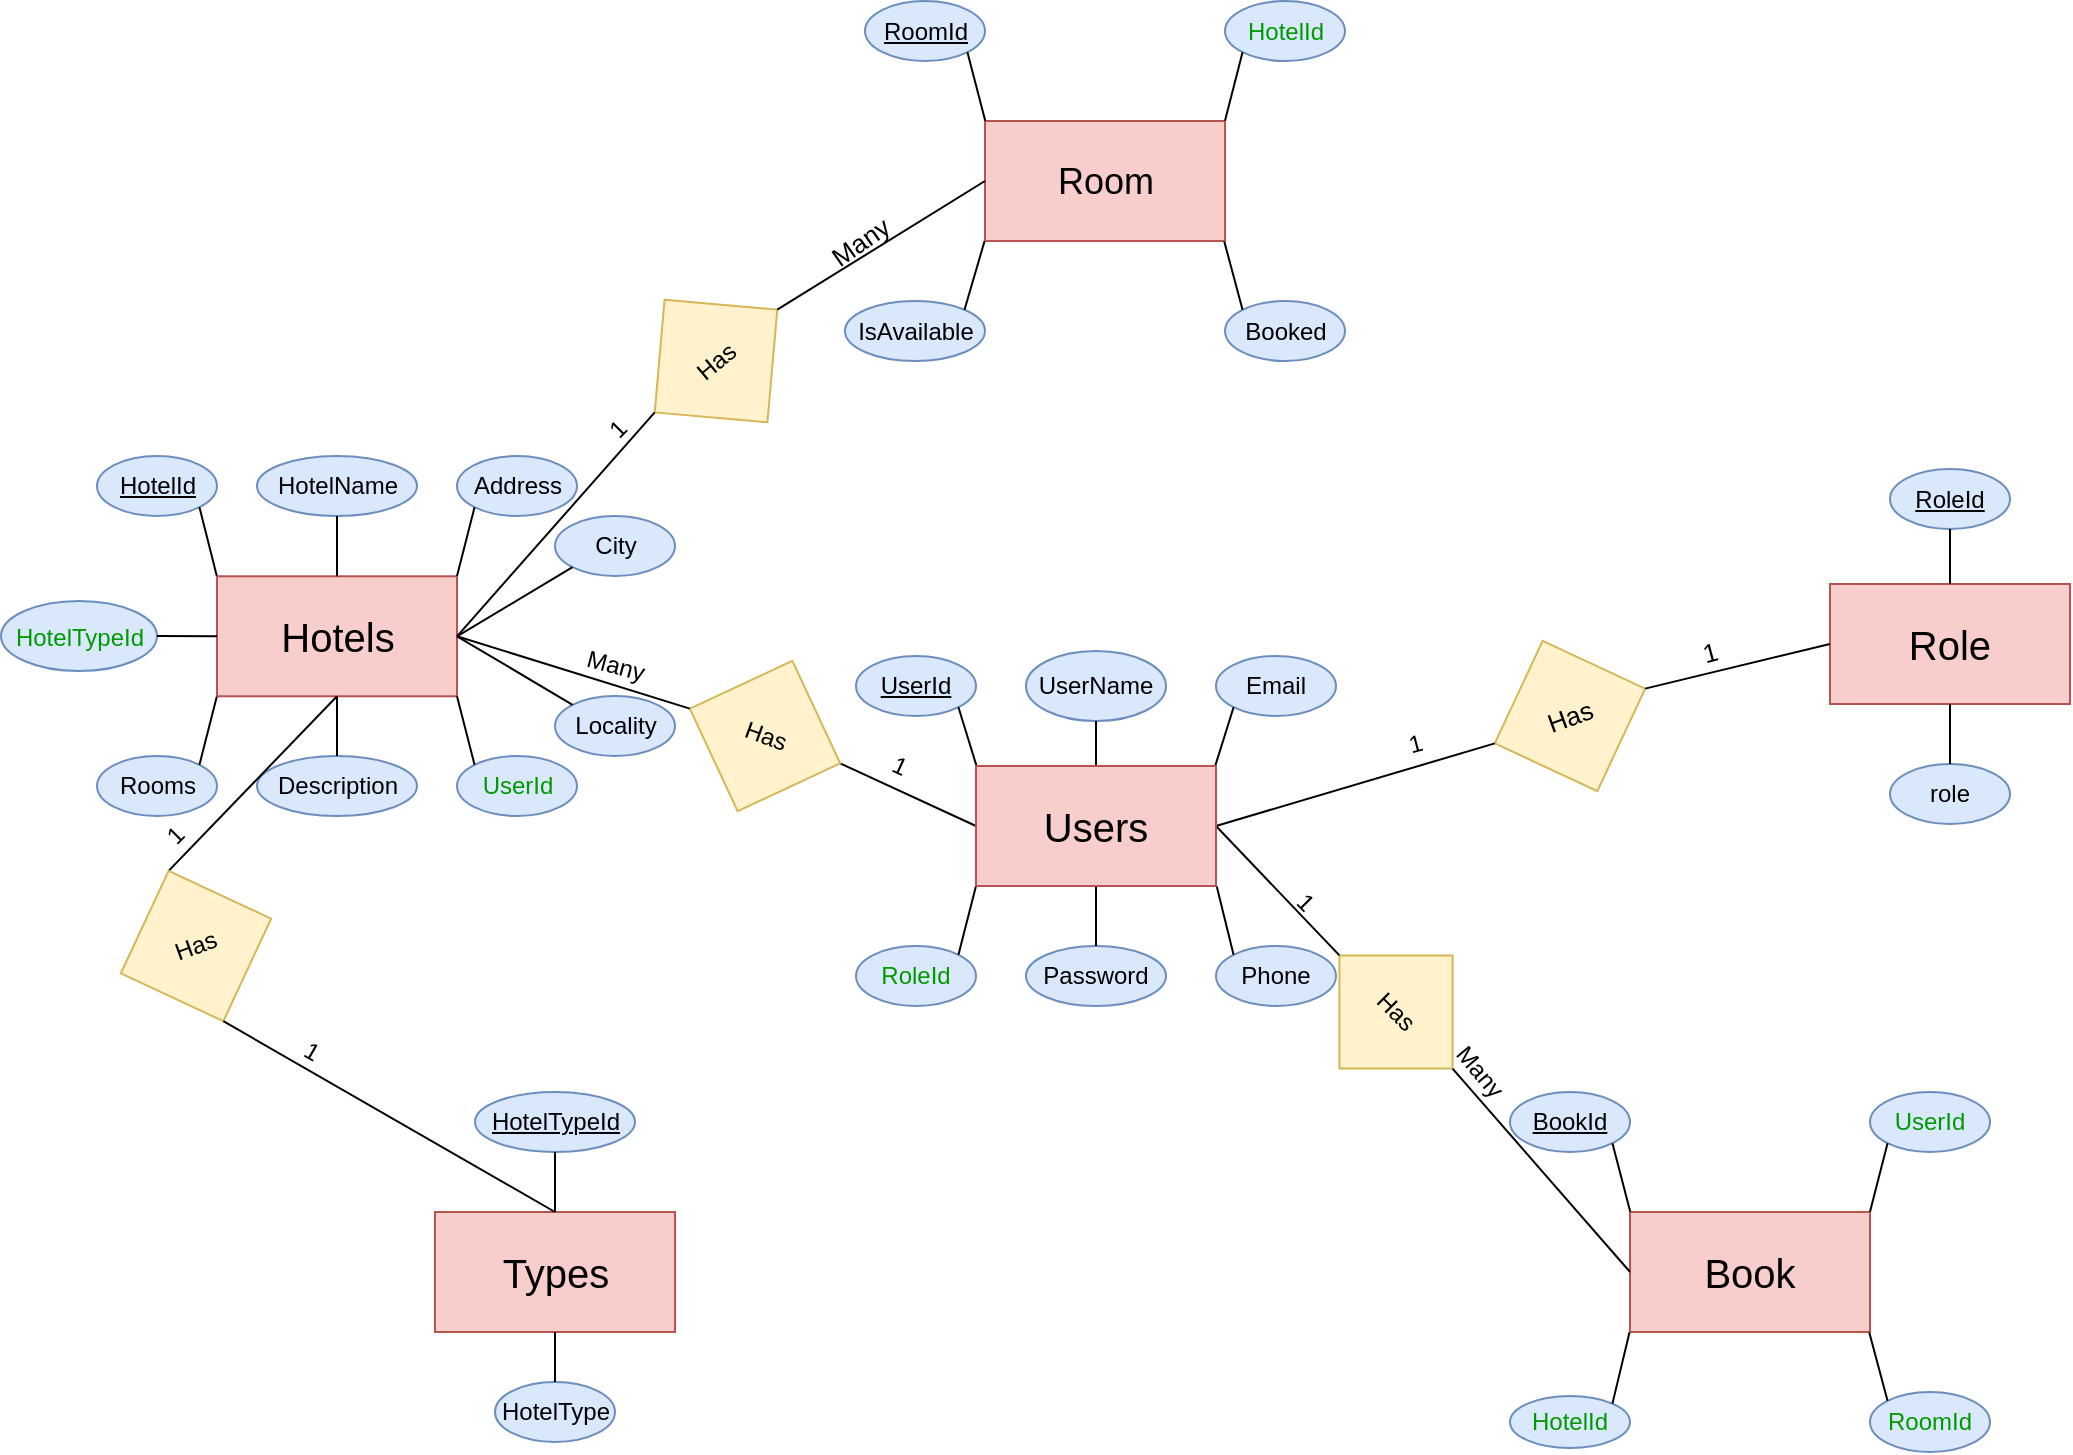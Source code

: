 <mxfile version="11.1.4" type="device"><diagram name="Page-1" id="74e2e168-ea6b-b213-b513-2b3c1d86103e"><mxGraphModel dx="868" dy="481" grid="1" gridSize="10" guides="1" tooltips="1" connect="1" arrows="0" fold="1" page="1" pageScale="1" pageWidth="1100" pageHeight="850" background="#ffffff" math="0" shadow="0"><root><mxCell id="0"/><mxCell id="1" parent="0"/><mxCell id="2URnuR5h8eVUcRJ4UGaH-29" value="&lt;u&gt;RoleId&lt;/u&gt;" style="ellipse;whiteSpace=wrap;html=1;fillColor=#dae8fc;strokeColor=#6c8ebf;" parent="1" vertex="1"><mxGeometry x="947" y="313.5" width="60" height="30" as="geometry"/></mxCell><mxCell id="2URnuR5h8eVUcRJ4UGaH-31" value="role" style="ellipse;whiteSpace=wrap;html=1;fillColor=#dae8fc;strokeColor=#6c8ebf;" parent="1" vertex="1"><mxGeometry x="947" y="461" width="60" height="30" as="geometry"/></mxCell><mxCell id="2URnuR5h8eVUcRJ4UGaH-25" value="&lt;font style=&quot;font-size: 20px&quot;&gt;Role&lt;/font&gt;" style="rounded=0;whiteSpace=wrap;html=1;fontSize=14;fillColor=#f8cecc;strokeColor=#b85450;" parent="1" vertex="1"><mxGeometry x="917" y="371" width="120" height="60" as="geometry"/></mxCell><mxCell id="2URnuR5h8eVUcRJ4UGaH-113" value="Has" style="rhombus;whiteSpace=wrap;html=1;fontSize=13;rotation=-20;fillColor=#fff2cc;strokeColor=#d6b656;" parent="1" vertex="1"><mxGeometry x="747" y="397" width="80" height="80" as="geometry"/></mxCell><mxCell id="2URnuR5h8eVUcRJ4UGaH-8" value="&lt;font color=&quot;#009900&quot;&gt;RoleId&lt;/font&gt;" style="ellipse;whiteSpace=wrap;html=1;fillColor=#dae8fc;strokeColor=#6c8ebf;" parent="1" vertex="1"><mxGeometry x="430" y="552" width="60" height="30" as="geometry"/></mxCell><mxCell id="2URnuR5h8eVUcRJ4UGaH-2" value="&lt;u&gt;UserId&lt;/u&gt;" style="ellipse;whiteSpace=wrap;html=1;fillColor=#dae8fc;strokeColor=#6c8ebf;" parent="1" vertex="1"><mxGeometry x="430" y="407" width="60" height="30" as="geometry"/></mxCell><mxCell id="2URnuR5h8eVUcRJ4UGaH-5" value="UserName" style="ellipse;whiteSpace=wrap;html=1;fillColor=#dae8fc;strokeColor=#6c8ebf;" parent="1" vertex="1"><mxGeometry x="515" y="404.5" width="70" height="35" as="geometry"/></mxCell><mxCell id="2URnuR5h8eVUcRJ4UGaH-6" value="Email" style="ellipse;whiteSpace=wrap;html=1;fillColor=#dae8fc;strokeColor=#6c8ebf;" parent="1" vertex="1"><mxGeometry x="610" y="407" width="60" height="30" as="geometry"/></mxCell><mxCell id="2URnuR5h8eVUcRJ4UGaH-9" value="Phone" style="ellipse;whiteSpace=wrap;html=1;fillColor=#dae8fc;strokeColor=#6c8ebf;" parent="1" vertex="1"><mxGeometry x="610" y="552" width="60" height="30" as="geometry"/></mxCell><mxCell id="s36ZDIVYTtKbGof1_h8k-10" value="Has" style="rhombus;whiteSpace=wrap;html=1;rotation=45;fillColor=#fff2cc;strokeColor=#d6b656;" vertex="1" parent="1"><mxGeometry x="660" y="545" width="80" height="80" as="geometry"/></mxCell><mxCell id="2URnuR5h8eVUcRJ4UGaH-88" value="&lt;u&gt;RoomId&lt;/u&gt;" style="ellipse;whiteSpace=wrap;html=1;fillColor=#dae8fc;strokeColor=#6c8ebf;" parent="1" vertex="1"><mxGeometry x="434.5" y="79.5" width="60" height="30" as="geometry"/></mxCell><mxCell id="2URnuR5h8eVUcRJ4UGaH-86" value="&lt;font color=&quot;#009900&quot;&gt;HotelId&lt;/font&gt;" style="ellipse;whiteSpace=wrap;html=1;fillColor=#dae8fc;strokeColor=#6c8ebf;" parent="1" vertex="1"><mxGeometry x="614.5" y="79.5" width="60" height="30" as="geometry"/></mxCell><mxCell id="2URnuR5h8eVUcRJ4UGaH-90" value="Booked" style="ellipse;whiteSpace=wrap;html=1;fillColor=#dae8fc;strokeColor=#6c8ebf;" parent="1" vertex="1"><mxGeometry x="614.5" y="229.5" width="60" height="30" as="geometry"/></mxCell><mxCell id="2URnuR5h8eVUcRJ4UGaH-84" value="&lt;font style=&quot;font-size: 18px&quot;&gt;Room&lt;/font&gt;" style="rounded=0;whiteSpace=wrap;html=1;fontSize=13;fillColor=#f8cecc;strokeColor=#b85450;" parent="1" vertex="1"><mxGeometry x="494.5" y="139.5" width="120" height="60" as="geometry"/></mxCell><mxCell id="s36ZDIVYTtKbGof1_h8k-29" value="Has" style="rhombus;whiteSpace=wrap;html=1;rotation=-40;fillColor=#fff2cc;strokeColor=#d6b656;" vertex="1" parent="1"><mxGeometry x="320" y="219.5" width="80" height="80" as="geometry"/></mxCell><mxCell id="2URnuR5h8eVUcRJ4UGaH-7" value="Password" style="ellipse;whiteSpace=wrap;html=1;fillColor=#dae8fc;strokeColor=#6c8ebf;" parent="1" vertex="1"><mxGeometry x="515" y="552" width="70" height="30" as="geometry"/></mxCell><mxCell id="2URnuR5h8eVUcRJ4UGaH-30" value="&lt;u&gt;HotelId&lt;/u&gt;" style="ellipse;whiteSpace=wrap;html=1;fillColor=#dae8fc;strokeColor=#6c8ebf;" parent="1" vertex="1"><mxGeometry x="50.5" y="307" width="60" height="30" as="geometry"/></mxCell><mxCell id="2URnuR5h8eVUcRJ4UGaH-40" value="" style="endArrow=none;html=1;fontSize=14;entryX=1;entryY=1;entryDx=0;entryDy=0;exitX=0.002;exitY=-0.002;exitDx=0;exitDy=0;exitPerimeter=0;" parent="1" source="2URnuR5h8eVUcRJ4UGaH-1" target="2URnuR5h8eVUcRJ4UGaH-2" edge="1"><mxGeometry width="50" height="50" relative="1" as="geometry"><mxPoint x="480" y="462" as="sourcePoint"/><mxPoint x="460" y="432" as="targetPoint"/></mxGeometry></mxCell><mxCell id="2URnuR5h8eVUcRJ4UGaH-41" value="" style="endArrow=none;html=1;fontSize=14;entryX=0.5;entryY=1;entryDx=0;entryDy=0;exitX=0.5;exitY=0;exitDx=0;exitDy=0;" parent="1" source="2URnuR5h8eVUcRJ4UGaH-1" target="2URnuR5h8eVUcRJ4UGaH-5" edge="1"><mxGeometry width="50" height="50" relative="1" as="geometry"><mxPoint x="552" y="460" as="sourcePoint"/><mxPoint x="540" y="432" as="targetPoint"/></mxGeometry></mxCell><mxCell id="2URnuR5h8eVUcRJ4UGaH-44" value="" style="endArrow=none;html=1;fontSize=14;exitX=0.997;exitY=-0.002;exitDx=0;exitDy=0;exitPerimeter=0;entryX=0;entryY=1;entryDx=0;entryDy=0;" parent="1" source="2URnuR5h8eVUcRJ4UGaH-1" target="2URnuR5h8eVUcRJ4UGaH-6" edge="1"><mxGeometry width="50" height="50" relative="1" as="geometry"><mxPoint x="592" y="450" as="sourcePoint"/><mxPoint x="580" y="422" as="targetPoint"/></mxGeometry></mxCell><mxCell id="2URnuR5h8eVUcRJ4UGaH-45" value="" style="endArrow=none;html=1;fontSize=14;entryX=0;entryY=1.001;entryDx=0;entryDy=0;entryPerimeter=0;exitX=1;exitY=0;exitDx=0;exitDy=0;" parent="1" source="2URnuR5h8eVUcRJ4UGaH-8" target="2URnuR5h8eVUcRJ4UGaH-1" edge="1"><mxGeometry width="50" height="50" relative="1" as="geometry"><mxPoint x="472" y="550" as="sourcePoint"/><mxPoint x="460" y="522" as="targetPoint"/></mxGeometry></mxCell><mxCell id="2URnuR5h8eVUcRJ4UGaH-46" value="" style="endArrow=none;html=1;fontSize=14;entryX=0.5;entryY=1;entryDx=0;entryDy=0;exitX=0.5;exitY=0;exitDx=0;exitDy=0;" parent="1" source="2URnuR5h8eVUcRJ4UGaH-7" target="2URnuR5h8eVUcRJ4UGaH-1" edge="1"><mxGeometry width="50" height="50" relative="1" as="geometry"><mxPoint x="531.44" y="553.71" as="sourcePoint"/><mxPoint x="548.3" y="521.76" as="targetPoint"/></mxGeometry></mxCell><mxCell id="2URnuR5h8eVUcRJ4UGaH-47" value="" style="endArrow=none;html=1;fontSize=14;entryX=1.003;entryY=1.002;entryDx=0;entryDy=0;exitX=0;exitY=0;exitDx=0;exitDy=0;entryPerimeter=0;" parent="1" source="2URnuR5h8eVUcRJ4UGaH-9" target="2URnuR5h8eVUcRJ4UGaH-1" edge="1"><mxGeometry width="50" height="50" relative="1" as="geometry"><mxPoint x="600" y="552" as="sourcePoint"/><mxPoint x="600" y="522" as="targetPoint"/></mxGeometry></mxCell><mxCell id="2URnuR5h8eVUcRJ4UGaH-48" value="" style="endArrow=none;html=1;fontSize=14;entryX=0.5;entryY=0;entryDx=0;entryDy=0;exitX=0.5;exitY=1;exitDx=0;exitDy=0;" parent="1" source="2URnuR5h8eVUcRJ4UGaH-29" target="2URnuR5h8eVUcRJ4UGaH-25" edge="1"><mxGeometry width="50" height="50" relative="1" as="geometry"><mxPoint x="917" y="351" as="sourcePoint"/><mxPoint x="917" y="376" as="targetPoint"/></mxGeometry></mxCell><mxCell id="2URnuR5h8eVUcRJ4UGaH-49" value="" style="endArrow=none;html=1;fontSize=14;exitX=0.5;exitY=1;exitDx=0;exitDy=0;entryX=0.5;entryY=0;entryDx=0;entryDy=0;" parent="1" source="2URnuR5h8eVUcRJ4UGaH-25" target="2URnuR5h8eVUcRJ4UGaH-31" edge="1"><mxGeometry width="50" height="50" relative="1" as="geometry"><mxPoint x="1047" y="421" as="sourcePoint"/><mxPoint x="1097" y="371" as="targetPoint"/></mxGeometry></mxCell><mxCell id="2URnuR5h8eVUcRJ4UGaH-50" value="&lt;font style=&quot;font-size: 20px&quot;&gt;Hotels&lt;/font&gt;" style="rounded=0;whiteSpace=wrap;html=1;fontSize=14;fillColor=#f8cecc;strokeColor=#b85450;" parent="1" vertex="1"><mxGeometry x="110.5" y="367.143" width="120" height="60" as="geometry"/></mxCell><mxCell id="2URnuR5h8eVUcRJ4UGaH-54" value="Rooms" style="ellipse;whiteSpace=wrap;html=1;fillColor=#dae8fc;strokeColor=#6c8ebf;" parent="1" vertex="1"><mxGeometry x="50.5" y="457" width="60" height="30" as="geometry"/></mxCell><mxCell id="2URnuR5h8eVUcRJ4UGaH-55" value="Address" style="ellipse;whiteSpace=wrap;html=1;fillColor=#dae8fc;strokeColor=#6c8ebf;" parent="1" vertex="1"><mxGeometry x="230.5" y="307" width="60" height="30" as="geometry"/></mxCell><mxCell id="2URnuR5h8eVUcRJ4UGaH-56" value="HotelName" style="ellipse;whiteSpace=wrap;html=1;fillColor=#dae8fc;strokeColor=#6c8ebf;" parent="1" vertex="1"><mxGeometry x="130.5" y="307" width="80" height="30" as="geometry"/></mxCell><mxCell id="2URnuR5h8eVUcRJ4UGaH-57" value="&lt;font color=&quot;#009900&quot;&gt;UserId&lt;/font&gt;" style="ellipse;whiteSpace=wrap;html=1;fillColor=#dae8fc;strokeColor=#6c8ebf;" parent="1" vertex="1"><mxGeometry x="230.5" y="457" width="60" height="30" as="geometry"/></mxCell><mxCell id="2URnuR5h8eVUcRJ4UGaH-58" value="Description" style="ellipse;whiteSpace=wrap;html=1;fillColor=#dae8fc;strokeColor=#6c8ebf;" parent="1" vertex="1"><mxGeometry x="130.5" y="457" width="80" height="30" as="geometry"/></mxCell><mxCell id="2URnuR5h8eVUcRJ4UGaH-59" value="City" style="ellipse;whiteSpace=wrap;html=1;fillColor=#dae8fc;strokeColor=#6c8ebf;" parent="1" vertex="1"><mxGeometry x="279.5" y="337" width="60" height="30" as="geometry"/></mxCell><mxCell id="2URnuR5h8eVUcRJ4UGaH-60" value="&lt;font style=&quot;font-size: 12px&quot; color=&quot;#009900&quot;&gt;HotelTypeId&lt;/font&gt;" style="ellipse;whiteSpace=wrap;html=1;fontSize=13;fillColor=#dae8fc;strokeColor=#6c8ebf;" parent="1" vertex="1"><mxGeometry x="2.5" y="379.5" width="78" height="35" as="geometry"/></mxCell><mxCell id="2URnuR5h8eVUcRJ4UGaH-61" value="" style="endArrow=none;html=1;fontSize=18;exitX=-0.001;exitY=-0.004;exitDx=0;exitDy=0;exitPerimeter=0;entryX=1;entryY=1;entryDx=0;entryDy=0;" parent="1" source="2URnuR5h8eVUcRJ4UGaH-50" target="2URnuR5h8eVUcRJ4UGaH-30" edge="1"><mxGeometry width="50" height="50" relative="1" as="geometry"><mxPoint x="50.5" y="387" as="sourcePoint"/><mxPoint x="100.5" y="337" as="targetPoint"/></mxGeometry></mxCell><mxCell id="2URnuR5h8eVUcRJ4UGaH-62" value="" style="endArrow=none;html=1;fontSize=18;exitX=0.5;exitY=0;exitDx=0;exitDy=0;entryX=0.5;entryY=1;entryDx=0;entryDy=0;" parent="1" source="2URnuR5h8eVUcRJ4UGaH-50" target="2URnuR5h8eVUcRJ4UGaH-56" edge="1"><mxGeometry width="50" height="50" relative="1" as="geometry"><mxPoint x="180.38" y="366.903" as="sourcePoint"/><mxPoint x="165.5" y="335.47" as="targetPoint"/></mxGeometry></mxCell><mxCell id="2URnuR5h8eVUcRJ4UGaH-63" value="" style="endArrow=none;html=1;fontSize=18;exitX=0.5;exitY=0;exitDx=0;exitDy=0;entryX=0.5;entryY=1;entryDx=0;entryDy=0;" parent="1" source="2URnuR5h8eVUcRJ4UGaH-58" target="2URnuR5h8eVUcRJ4UGaH-50" edge="1"><mxGeometry width="50" height="50" relative="1" as="geometry"><mxPoint x="175.38" y="456.903" as="sourcePoint"/><mxPoint x="160.5" y="425.47" as="targetPoint"/></mxGeometry></mxCell><mxCell id="2URnuR5h8eVUcRJ4UGaH-64" value="" style="endArrow=none;html=1;fontSize=18;exitX=1;exitY=0;exitDx=0;exitDy=0;entryX=-0.001;entryY=1.003;entryDx=0;entryDy=0;entryPerimeter=0;" parent="1" source="2URnuR5h8eVUcRJ4UGaH-54" target="2URnuR5h8eVUcRJ4UGaH-50" edge="1"><mxGeometry width="50" height="50" relative="1" as="geometry"><mxPoint x="107.88" y="458.403" as="sourcePoint"/><mxPoint x="93" y="426.97" as="targetPoint"/></mxGeometry></mxCell><mxCell id="2URnuR5h8eVUcRJ4UGaH-65" value="" style="endArrow=none;html=1;fontSize=18;exitX=1;exitY=0.5;exitDx=0;exitDy=0;entryX=0;entryY=1;entryDx=0;entryDy=0;" parent="1" source="2URnuR5h8eVUcRJ4UGaH-50" target="2URnuR5h8eVUcRJ4UGaH-59" edge="1"><mxGeometry width="50" height="50" relative="1" as="geometry"><mxPoint x="100.38" y="413.403" as="sourcePoint"/><mxPoint x="85.5" y="381.97" as="targetPoint"/></mxGeometry></mxCell><mxCell id="2URnuR5h8eVUcRJ4UGaH-66" value="" style="endArrow=none;html=1;fontSize=18;exitX=1;exitY=-0.002;exitDx=0;exitDy=0;exitPerimeter=0;entryX=0;entryY=1;entryDx=0;entryDy=0;" parent="1" source="2URnuR5h8eVUcRJ4UGaH-50" target="2URnuR5h8eVUcRJ4UGaH-55" edge="1"><mxGeometry width="50" height="50" relative="1" as="geometry"><mxPoint x="245.38" y="358.403" as="sourcePoint"/><mxPoint x="230.5" y="326.97" as="targetPoint"/></mxGeometry></mxCell><mxCell id="2URnuR5h8eVUcRJ4UGaH-68" value="" style="endArrow=none;html=1;fontSize=18;exitX=1;exitY=0.5;exitDx=0;exitDy=0;entryX=0;entryY=0.5;entryDx=0;entryDy=0;" parent="1" source="2URnuR5h8eVUcRJ4UGaH-60" target="2URnuR5h8eVUcRJ4UGaH-50" edge="1"><mxGeometry width="50" height="50" relative="1" as="geometry"><mxPoint x="250.5" y="407" as="sourcePoint"/><mxPoint x="250.5" y="377.143" as="targetPoint"/></mxGeometry></mxCell><mxCell id="2URnuR5h8eVUcRJ4UGaH-69" value="" style="endArrow=none;html=1;fontSize=18;exitX=0;exitY=0;exitDx=0;exitDy=0;entryX=0.5;entryY=1;entryDx=0;entryDy=0;" parent="1" source="2URnuR5h8eVUcRJ4UGaH-57" edge="1"><mxGeometry width="50" height="50" relative="1" as="geometry"><mxPoint x="230.5" y="457" as="sourcePoint"/><mxPoint x="230.5" y="427.143" as="targetPoint"/></mxGeometry></mxCell><mxCell id="2URnuR5h8eVUcRJ4UGaH-70" value="Locality" style="ellipse;whiteSpace=wrap;html=1;fillColor=#dae8fc;strokeColor=#6c8ebf;" parent="1" vertex="1"><mxGeometry x="279.5" y="427" width="60" height="30" as="geometry"/></mxCell><mxCell id="2URnuR5h8eVUcRJ4UGaH-71" value="" style="endArrow=none;html=1;fontSize=18;exitX=1;exitY=0.5;exitDx=0;exitDy=0;entryX=0;entryY=0;entryDx=0;entryDy=0;" parent="1" source="2URnuR5h8eVUcRJ4UGaH-50" target="2URnuR5h8eVUcRJ4UGaH-70" edge="1"><mxGeometry width="50" height="50" relative="1" as="geometry"><mxPoint x="100.5" y="429.643" as="sourcePoint"/><mxPoint x="70.5" y="394.5" as="targetPoint"/></mxGeometry></mxCell><mxCell id="2URnuR5h8eVUcRJ4UGaH-87" value="IsAvailable" style="ellipse;whiteSpace=wrap;html=1;fillColor=#dae8fc;strokeColor=#6c8ebf;" parent="1" vertex="1"><mxGeometry x="424.5" y="229.5" width="70" height="30" as="geometry"/></mxCell><mxCell id="2URnuR5h8eVUcRJ4UGaH-92" value="" style="endArrow=none;html=1;fontSize=13;entryX=1;entryY=1;entryDx=0;entryDy=0;exitX=0.001;exitY=-0.003;exitDx=0;exitDy=0;exitPerimeter=0;" parent="1" source="2URnuR5h8eVUcRJ4UGaH-84" target="2URnuR5h8eVUcRJ4UGaH-88" edge="1"><mxGeometry width="50" height="50" relative="1" as="geometry"><mxPoint x="444.5" y="170" as="sourcePoint"/><mxPoint x="494.5" y="120" as="targetPoint"/></mxGeometry></mxCell><mxCell id="2URnuR5h8eVUcRJ4UGaH-93" value="" style="endArrow=none;html=1;fontSize=13;entryX=0;entryY=1;entryDx=0;entryDy=0;exitX=1;exitY=-0.003;exitDx=0;exitDy=0;exitPerimeter=0;" parent="1" source="2URnuR5h8eVUcRJ4UGaH-84" target="2URnuR5h8eVUcRJ4UGaH-86" edge="1"><mxGeometry width="50" height="50" relative="1" as="geometry"><mxPoint x="623.62" y="139.32" as="sourcePoint"/><mxPoint x="614.713" y="105.107" as="targetPoint"/></mxGeometry></mxCell><mxCell id="2URnuR5h8eVUcRJ4UGaH-96" value="" style="endArrow=none;html=1;fontSize=13;entryX=0.997;entryY=1.004;entryDx=0;entryDy=0;exitX=0;exitY=0;exitDx=0;exitDy=0;entryPerimeter=0;" parent="1" source="2URnuR5h8eVUcRJ4UGaH-90" target="2URnuR5h8eVUcRJ4UGaH-84" edge="1"><mxGeometry width="50" height="50" relative="1" as="geometry"><mxPoint x="623.12" y="233.82" as="sourcePoint"/><mxPoint x="614.355" y="199.535" as="targetPoint"/></mxGeometry></mxCell><mxCell id="2URnuR5h8eVUcRJ4UGaH-97" value="" style="endArrow=none;html=1;fontSize=13;entryX=-0.002;entryY=1.002;entryDx=0;entryDy=0;exitX=1;exitY=0;exitDx=0;exitDy=0;entryPerimeter=0;" parent="1" source="2URnuR5h8eVUcRJ4UGaH-87" target="2URnuR5h8eVUcRJ4UGaH-84" edge="1"><mxGeometry width="50" height="50" relative="1" as="geometry"><mxPoint x="493.12" y="229.32" as="sourcePoint"/><mxPoint x="484.355" y="195.035" as="targetPoint"/></mxGeometry></mxCell><mxCell id="2URnuR5h8eVUcRJ4UGaH-98" value="&lt;font style=&quot;font-size: 20px&quot;&gt;Book&lt;/font&gt;" style="rounded=0;whiteSpace=wrap;html=1;fontSize=13;fillColor=#f8cecc;strokeColor=#b85450;" parent="1" vertex="1"><mxGeometry x="817" y="685" width="120" height="60" as="geometry"/></mxCell><mxCell id="2URnuR5h8eVUcRJ4UGaH-99" value="&lt;font color=&quot;#009900&quot;&gt;UserId&lt;/font&gt;" style="ellipse;whiteSpace=wrap;html=1;fillColor=#dae8fc;strokeColor=#6c8ebf;" parent="1" vertex="1"><mxGeometry x="937" y="625" width="60" height="30" as="geometry"/></mxCell><mxCell id="2URnuR5h8eVUcRJ4UGaH-100" value="&lt;font color=&quot;#009900&quot;&gt;HotelId&lt;/font&gt;" style="ellipse;whiteSpace=wrap;html=1;fillColor=#dae8fc;strokeColor=#6c8ebf;" parent="1" vertex="1"><mxGeometry x="757" y="777" width="60" height="26" as="geometry"/></mxCell><mxCell id="2URnuR5h8eVUcRJ4UGaH-101" value="&lt;u&gt;BookId&lt;/u&gt;" style="ellipse;whiteSpace=wrap;html=1;fillColor=#dae8fc;strokeColor=#6c8ebf;" parent="1" vertex="1"><mxGeometry x="757" y="625" width="60" height="30" as="geometry"/></mxCell><mxCell id="2URnuR5h8eVUcRJ4UGaH-102" value="&lt;font color=&quot;#009900&quot;&gt;RoomId&lt;/font&gt;" style="ellipse;whiteSpace=wrap;html=1;fillColor=#dae8fc;strokeColor=#6c8ebf;" parent="1" vertex="1"><mxGeometry x="937" y="775" width="60" height="30" as="geometry"/></mxCell><mxCell id="2URnuR5h8eVUcRJ4UGaH-103" value="" style="endArrow=none;html=1;fontSize=13;entryX=1;entryY=1;entryDx=0;entryDy=0;exitX=0.001;exitY=-0.003;exitDx=0;exitDy=0;exitPerimeter=0;" parent="1" source="2URnuR5h8eVUcRJ4UGaH-98" target="2URnuR5h8eVUcRJ4UGaH-101" edge="1"><mxGeometry width="50" height="50" relative="1" as="geometry"><mxPoint x="767" y="715.5" as="sourcePoint"/><mxPoint x="817" y="665.5" as="targetPoint"/></mxGeometry></mxCell><mxCell id="2URnuR5h8eVUcRJ4UGaH-104" value="" style="endArrow=none;html=1;fontSize=13;entryX=0;entryY=1;entryDx=0;entryDy=0;exitX=1;exitY=-0.003;exitDx=0;exitDy=0;exitPerimeter=0;" parent="1" source="2URnuR5h8eVUcRJ4UGaH-98" target="2URnuR5h8eVUcRJ4UGaH-99" edge="1"><mxGeometry width="50" height="50" relative="1" as="geometry"><mxPoint x="946.12" y="684.82" as="sourcePoint"/><mxPoint x="937.213" y="650.607" as="targetPoint"/></mxGeometry></mxCell><mxCell id="2URnuR5h8eVUcRJ4UGaH-105" value="" style="endArrow=none;html=1;fontSize=13;entryX=0.997;entryY=1.004;entryDx=0;entryDy=0;exitX=0;exitY=0;exitDx=0;exitDy=0;entryPerimeter=0;" parent="1" source="2URnuR5h8eVUcRJ4UGaH-102" target="2URnuR5h8eVUcRJ4UGaH-98" edge="1"><mxGeometry width="50" height="50" relative="1" as="geometry"><mxPoint x="945.62" y="779.32" as="sourcePoint"/><mxPoint x="936.855" y="745.035" as="targetPoint"/></mxGeometry></mxCell><mxCell id="2URnuR5h8eVUcRJ4UGaH-106" value="" style="endArrow=none;html=1;fontSize=13;entryX=-0.002;entryY=1.002;entryDx=0;entryDy=0;exitX=1;exitY=0;exitDx=0;exitDy=0;entryPerimeter=0;" parent="1" source="2URnuR5h8eVUcRJ4UGaH-100" target="2URnuR5h8eVUcRJ4UGaH-98" edge="1"><mxGeometry width="50" height="50" relative="1" as="geometry"><mxPoint x="815.62" y="774.82" as="sourcePoint"/><mxPoint x="806.855" y="740.535" as="targetPoint"/></mxGeometry></mxCell><mxCell id="2URnuR5h8eVUcRJ4UGaH-107" value="&lt;font style=&quot;font-size: 20px&quot;&gt;Types&lt;/font&gt;" style="rounded=0;whiteSpace=wrap;html=1;fontSize=14;fillColor=#f8cecc;strokeColor=#b85450;" parent="1" vertex="1"><mxGeometry x="219.5" y="685" width="120" height="60" as="geometry"/></mxCell><mxCell id="2URnuR5h8eVUcRJ4UGaH-108" value="&lt;u&gt;HotelTypeId&lt;/u&gt;" style="ellipse;whiteSpace=wrap;html=1;fillColor=#dae8fc;strokeColor=#6c8ebf;" parent="1" vertex="1"><mxGeometry x="239.5" y="625" width="80" height="30" as="geometry"/></mxCell><mxCell id="2URnuR5h8eVUcRJ4UGaH-109" value="HotelType" style="ellipse;whiteSpace=wrap;html=1;fillColor=#dae8fc;strokeColor=#6c8ebf;" parent="1" vertex="1"><mxGeometry x="249.5" y="770" width="60" height="30" as="geometry"/></mxCell><mxCell id="2URnuR5h8eVUcRJ4UGaH-110" value="" style="endArrow=none;html=1;fontSize=14;entryX=0.5;entryY=0;entryDx=0;entryDy=0;exitX=0.5;exitY=1;exitDx=0;exitDy=0;" parent="1" source="2URnuR5h8eVUcRJ4UGaH-108" target="2URnuR5h8eVUcRJ4UGaH-107" edge="1"><mxGeometry width="50" height="50" relative="1" as="geometry"><mxPoint x="219.5" y="665" as="sourcePoint"/><mxPoint x="219.5" y="690" as="targetPoint"/></mxGeometry></mxCell><mxCell id="2URnuR5h8eVUcRJ4UGaH-111" value="" style="endArrow=none;html=1;fontSize=14;exitX=0.5;exitY=1;exitDx=0;exitDy=0;entryX=0.5;entryY=0;entryDx=0;entryDy=0;" parent="1" source="2URnuR5h8eVUcRJ4UGaH-107" target="2URnuR5h8eVUcRJ4UGaH-109" edge="1"><mxGeometry width="50" height="50" relative="1" as="geometry"><mxPoint x="349.5" y="735" as="sourcePoint"/><mxPoint x="399.5" y="685" as="targetPoint"/></mxGeometry></mxCell><mxCell id="2URnuR5h8eVUcRJ4UGaH-112" value="" style="endArrow=none;html=1;fontSize=13;exitX=1;exitY=0.5;exitDx=0;exitDy=0;entryX=0;entryY=0.5;entryDx=0;entryDy=0;" parent="1" source="2URnuR5h8eVUcRJ4UGaH-113" target="2URnuR5h8eVUcRJ4UGaH-25" edge="1"><mxGeometry width="50" height="50" relative="1" as="geometry"><mxPoint x="382" y="165" as="sourcePoint"/><mxPoint x="432" y="115" as="targetPoint"/></mxGeometry></mxCell><mxCell id="2URnuR5h8eVUcRJ4UGaH-116" value="Many" style="text;html=1;strokeColor=none;fillColor=none;align=center;verticalAlign=middle;whiteSpace=wrap;rounded=0;fontSize=13;rotation=-35;" parent="1" vertex="1"><mxGeometry x="411.5" y="189.5" width="40" height="20" as="geometry"/></mxCell><mxCell id="2URnuR5h8eVUcRJ4UGaH-117" value="1" style="text;html=1;strokeColor=none;fillColor=none;align=center;verticalAlign=middle;whiteSpace=wrap;rounded=0;fontSize=13;rotation=-15;" parent="1" vertex="1"><mxGeometry x="837" y="394.5" width="40" height="20" as="geometry"/></mxCell><mxCell id="s36ZDIVYTtKbGof1_h8k-3" value="1" style="text;html=1;strokeColor=none;fillColor=none;align=center;verticalAlign=middle;whiteSpace=wrap;rounded=0;rotation=25;" vertex="1" parent="1"><mxGeometry x="431.5" y="452" width="40" height="20" as="geometry"/></mxCell><mxCell id="s36ZDIVYTtKbGof1_h8k-4" value="Many" style="text;html=1;strokeColor=none;fillColor=none;align=center;verticalAlign=middle;whiteSpace=wrap;rounded=0;rotation=15;" vertex="1" parent="1"><mxGeometry x="290" y="402" width="40" height="20" as="geometry"/></mxCell><mxCell id="s36ZDIVYTtKbGof1_h8k-5" value="" style="endArrow=none;html=1;entryX=0.5;entryY=1;entryDx=0;entryDy=0;exitX=0.5;exitY=0;exitDx=0;exitDy=0;" edge="1" parent="1" source="s36ZDIVYTtKbGof1_h8k-24" target="2URnuR5h8eVUcRJ4UGaH-50"><mxGeometry width="50" height="50" relative="1" as="geometry"><mxPoint x="189.5" y="620" as="sourcePoint"/><mxPoint x="239.5" y="570" as="targetPoint"/></mxGeometry></mxCell><mxCell id="s36ZDIVYTtKbGof1_h8k-7" value="1" style="text;html=1;strokeColor=none;fillColor=none;align=center;verticalAlign=middle;whiteSpace=wrap;rounded=0;rotation=-45;" vertex="1" parent="1"><mxGeometry x="69.5" y="487" width="40" height="20" as="geometry"/></mxCell><mxCell id="s36ZDIVYTtKbGof1_h8k-8" value="1" style="text;html=1;strokeColor=none;fillColor=none;align=center;verticalAlign=middle;whiteSpace=wrap;rounded=0;rotation=30;" vertex="1" parent="1"><mxGeometry x="138" y="595" width="40" height="20" as="geometry"/></mxCell><mxCell id="s36ZDIVYTtKbGof1_h8k-9" value="" style="endArrow=none;html=1;entryX=1;entryY=0.5;entryDx=0;entryDy=0;exitX=0;exitY=0.5;exitDx=0;exitDy=0;" edge="1" parent="1" source="s36ZDIVYTtKbGof1_h8k-10" target="2URnuR5h8eVUcRJ4UGaH-1"><mxGeometry width="50" height="50" relative="1" as="geometry"><mxPoint x="490" y="430" as="sourcePoint"/><mxPoint x="540" y="380" as="targetPoint"/></mxGeometry></mxCell><mxCell id="s36ZDIVYTtKbGof1_h8k-11" value="" style="endArrow=none;html=1;entryX=1;entryY=0.5;entryDx=0;entryDy=0;exitX=0;exitY=0.5;exitDx=0;exitDy=0;" edge="1" parent="1" source="2URnuR5h8eVUcRJ4UGaH-98" target="s36ZDIVYTtKbGof1_h8k-10"><mxGeometry width="50" height="50" relative="1" as="geometry"><mxPoint x="817" y="715" as="sourcePoint"/><mxPoint x="339.5" y="179.5" as="targetPoint"/></mxGeometry></mxCell><mxCell id="s36ZDIVYTtKbGof1_h8k-24" value="Has" style="rhombus;whiteSpace=wrap;html=1;rotation=-20;fillColor=#fff2cc;strokeColor=#d6b656;" vertex="1" parent="1"><mxGeometry x="60" y="512" width="80" height="80" as="geometry"/></mxCell><mxCell id="s36ZDIVYTtKbGof1_h8k-25" value="" style="endArrow=none;html=1;entryX=0.5;entryY=1;entryDx=0;entryDy=0;exitX=0.5;exitY=0;exitDx=0;exitDy=0;" edge="1" parent="1" source="2URnuR5h8eVUcRJ4UGaH-107" target="s36ZDIVYTtKbGof1_h8k-24"><mxGeometry width="50" height="50" relative="1" as="geometry"><mxPoint x="279.5" y="685.0" as="sourcePoint"/><mxPoint x="168.0" y="479.643" as="targetPoint"/></mxGeometry></mxCell><mxCell id="s36ZDIVYTtKbGof1_h8k-26" value="1" style="text;html=1;strokeColor=none;fillColor=none;align=center;verticalAlign=middle;whiteSpace=wrap;rounded=0;rotation=-15;" vertex="1" parent="1"><mxGeometry x="690" y="441" width="40" height="20" as="geometry"/></mxCell><mxCell id="s36ZDIVYTtKbGof1_h8k-27" value="Many" style="text;html=1;strokeColor=none;fillColor=none;align=center;verticalAlign=middle;whiteSpace=wrap;rounded=0;rotation=50;" vertex="1" parent="1"><mxGeometry x="722" y="605" width="40" height="20" as="geometry"/></mxCell><mxCell id="s36ZDIVYTtKbGof1_h8k-28" value="" style="endArrow=none;html=1;entryX=0;entryY=0.5;entryDx=0;entryDy=0;exitX=1;exitY=0.5;exitDx=0;exitDy=0;" edge="1" parent="1" source="s36ZDIVYTtKbGof1_h8k-29" target="2URnuR5h8eVUcRJ4UGaH-84"><mxGeometry width="50" height="50" relative="1" as="geometry"><mxPoint x="480" y="492" as="sourcePoint"/><mxPoint x="530" y="442" as="targetPoint"/></mxGeometry></mxCell><mxCell id="s36ZDIVYTtKbGof1_h8k-30" value="" style="endArrow=none;html=1;entryX=0;entryY=0.5;entryDx=0;entryDy=0;exitX=1;exitY=0.5;exitDx=0;exitDy=0;" edge="1" parent="1" source="2URnuR5h8eVUcRJ4UGaH-50" target="s36ZDIVYTtKbGof1_h8k-29"><mxGeometry width="50" height="50" relative="1" as="geometry"><mxPoint x="228.0" y="449.643" as="sourcePoint"/><mxPoint x="919.5" y="449.5" as="targetPoint"/></mxGeometry></mxCell><mxCell id="s36ZDIVYTtKbGof1_h8k-31" value="1" style="text;html=1;strokeColor=none;fillColor=none;align=center;verticalAlign=middle;whiteSpace=wrap;rounded=0;rotation=45;" vertex="1" parent="1"><mxGeometry x="634.5" y="520" width="40" height="20" as="geometry"/></mxCell><mxCell id="s36ZDIVYTtKbGof1_h8k-33" value="" style="endArrow=none;html=1;entryX=0;entryY=0.5;entryDx=0;entryDy=0;exitX=1;exitY=0.5;exitDx=0;exitDy=0;entryPerimeter=0;" edge="1" parent="1" source="s36ZDIVYTtKbGof1_h8k-34" target="2URnuR5h8eVUcRJ4UGaH-1"><mxGeometry width="50" height="50" relative="1" as="geometry"><mxPoint x="220" y="340" as="sourcePoint"/><mxPoint x="270" y="290" as="targetPoint"/></mxGeometry></mxCell><mxCell id="s36ZDIVYTtKbGof1_h8k-34" value="Has" style="rhombus;whiteSpace=wrap;html=1;rotation=20;fillColor=#fff2cc;strokeColor=#d6b656;" vertex="1" parent="1"><mxGeometry x="344.5" y="407" width="80" height="80" as="geometry"/></mxCell><mxCell id="s36ZDIVYTtKbGof1_h8k-35" value="" style="endArrow=none;html=1;entryX=0;entryY=0.5;entryDx=0;entryDy=0;exitX=1;exitY=0.5;exitDx=0;exitDy=0;" edge="1" parent="1" source="2URnuR5h8eVUcRJ4UGaH-50" target="s36ZDIVYTtKbGof1_h8k-34"><mxGeometry width="50" height="50" relative="1" as="geometry"><mxPoint x="168" y="419.643" as="sourcePoint"/><mxPoint x="279.5" y="209.5" as="targetPoint"/></mxGeometry></mxCell><mxCell id="s36ZDIVYTtKbGof1_h8k-37" value="1" style="text;html=1;strokeColor=none;fillColor=none;align=center;verticalAlign=middle;whiteSpace=wrap;rounded=0;rotation=-45;" vertex="1" parent="1"><mxGeometry x="290.5" y="283.5" width="40" height="20" as="geometry"/></mxCell><mxCell id="s36ZDIVYTtKbGof1_h8k-41" value="" style="endArrow=none;html=1;fontSize=13;exitX=1;exitY=0.5;exitDx=0;exitDy=0;entryX=0;entryY=0.5;entryDx=0;entryDy=0;" edge="1" parent="1" source="2URnuR5h8eVUcRJ4UGaH-1" target="2URnuR5h8eVUcRJ4UGaH-113"><mxGeometry width="50" height="50" relative="1" as="geometry"><mxPoint x="613" y="497" as="sourcePoint"/><mxPoint x="827" y="309.5" as="targetPoint"/></mxGeometry></mxCell><mxCell id="2URnuR5h8eVUcRJ4UGaH-1" value="&lt;font style=&quot;font-size: 20px&quot;&gt;Users&lt;/font&gt;" style="rounded=0;whiteSpace=wrap;html=1;fillColor=#f8cecc;strokeColor=#b85450;" parent="1" vertex="1"><mxGeometry x="490" y="462" width="120" height="60" as="geometry"/></mxCell></root></mxGraphModel></diagram></mxfile>